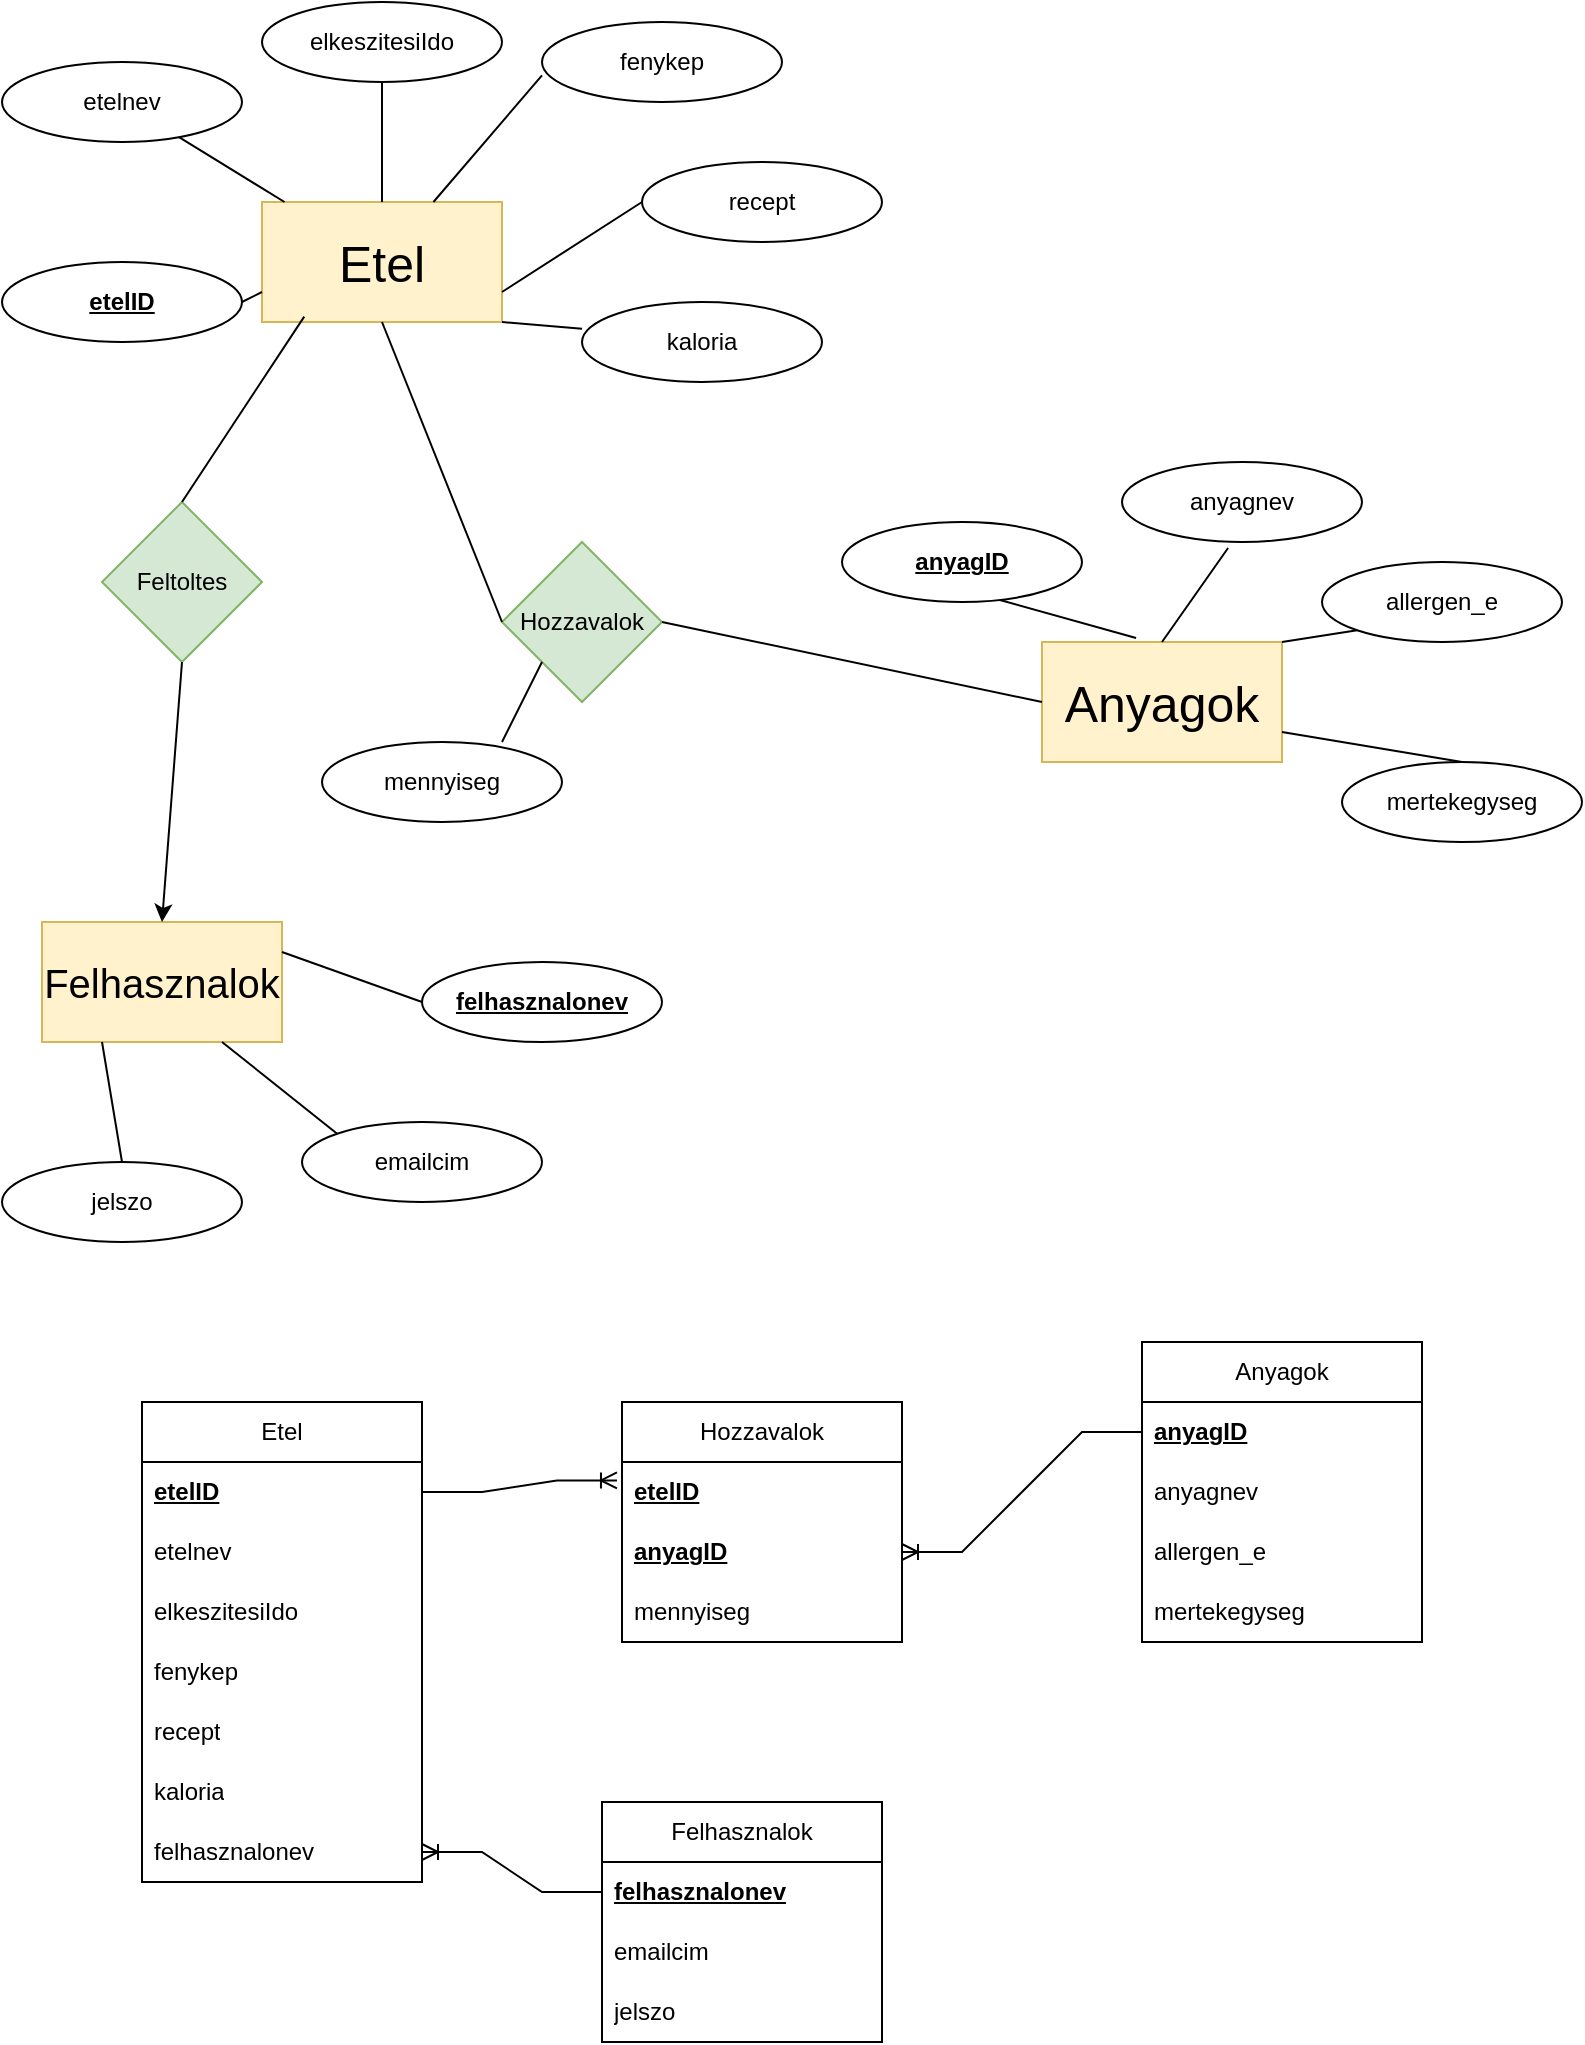 <mxfile version="24.8.6">
  <diagram name="1 oldal" id="INVbZFOv-lFgpWczLwkR">
    <mxGraphModel dx="539" dy="656" grid="1" gridSize="10" guides="1" tooltips="1" connect="1" arrows="1" fold="1" page="1" pageScale="1" pageWidth="827" pageHeight="1169" math="0" shadow="0">
      <root>
        <mxCell id="0" />
        <mxCell id="1" parent="0" />
        <mxCell id="plzkT-dtls7SU4CgEbVk-1" value="&lt;font style=&quot;font-size: 25px;&quot;&gt;Etel&lt;/font&gt;" style="rounded=0;whiteSpace=wrap;html=1;fillColor=#fff2cc;strokeColor=#d6b656;" parent="1" vertex="1">
          <mxGeometry x="140" y="110" width="120" height="60" as="geometry" />
        </mxCell>
        <mxCell id="plzkT-dtls7SU4CgEbVk-5" value="mennyiseg" style="ellipse;whiteSpace=wrap;html=1;" parent="1" vertex="1">
          <mxGeometry x="170" y="380" width="120" height="40" as="geometry" />
        </mxCell>
        <mxCell id="plzkT-dtls7SU4CgEbVk-6" value="kaloria" style="ellipse;whiteSpace=wrap;html=1;" parent="1" vertex="1">
          <mxGeometry x="300" y="160" width="120" height="40" as="geometry" />
        </mxCell>
        <mxCell id="plzkT-dtls7SU4CgEbVk-7" value="recept" style="ellipse;whiteSpace=wrap;html=1;" parent="1" vertex="1">
          <mxGeometry x="330" y="90" width="120" height="40" as="geometry" />
        </mxCell>
        <mxCell id="plzkT-dtls7SU4CgEbVk-8" value="fenykep" style="ellipse;whiteSpace=wrap;html=1;" parent="1" vertex="1">
          <mxGeometry x="280" y="20" width="120" height="40" as="geometry" />
        </mxCell>
        <mxCell id="plzkT-dtls7SU4CgEbVk-9" value="elkeszitesiIdo" style="ellipse;whiteSpace=wrap;html=1;" parent="1" vertex="1">
          <mxGeometry x="140" y="10" width="120" height="40" as="geometry" />
        </mxCell>
        <mxCell id="plzkT-dtls7SU4CgEbVk-10" value="etelnev" style="ellipse;whiteSpace=wrap;html=1;" parent="1" vertex="1">
          <mxGeometry x="10" y="40" width="120" height="40" as="geometry" />
        </mxCell>
        <mxCell id="plzkT-dtls7SU4CgEbVk-11" value="&lt;font size=&quot;1&quot;&gt;&lt;b style=&quot;&quot;&gt;&lt;u style=&quot;font-size: 12px;&quot;&gt;etelID&lt;/u&gt;&lt;/b&gt;&lt;/font&gt;" style="ellipse;whiteSpace=wrap;html=1;" parent="1" vertex="1">
          <mxGeometry x="10" y="140" width="120" height="40" as="geometry" />
        </mxCell>
        <mxCell id="plzkT-dtls7SU4CgEbVk-12" value="&lt;font style=&quot;font-size: 25px;&quot;&gt;Anyagok&lt;/font&gt;" style="rounded=0;whiteSpace=wrap;html=1;fillColor=#fff2cc;strokeColor=#d6b656;" parent="1" vertex="1">
          <mxGeometry x="530" y="330" width="120" height="60" as="geometry" />
        </mxCell>
        <mxCell id="plzkT-dtls7SU4CgEbVk-13" value="" style="endArrow=none;html=1;rounded=0;exitX=1;exitY=0.5;exitDx=0;exitDy=0;entryX=0;entryY=0.75;entryDx=0;entryDy=0;" parent="1" source="plzkT-dtls7SU4CgEbVk-11" target="plzkT-dtls7SU4CgEbVk-1" edge="1">
          <mxGeometry width="50" height="50" relative="1" as="geometry">
            <mxPoint x="290" y="330" as="sourcePoint" />
            <mxPoint x="340" y="280" as="targetPoint" />
          </mxGeometry>
        </mxCell>
        <mxCell id="plzkT-dtls7SU4CgEbVk-14" value="" style="endArrow=none;html=1;rounded=0;" parent="1" source="plzkT-dtls7SU4CgEbVk-10" target="plzkT-dtls7SU4CgEbVk-1" edge="1">
          <mxGeometry width="50" height="50" relative="1" as="geometry">
            <mxPoint x="70" y="210" as="sourcePoint" />
            <mxPoint x="350" y="290" as="targetPoint" />
          </mxGeometry>
        </mxCell>
        <mxCell id="plzkT-dtls7SU4CgEbVk-15" value="" style="endArrow=none;html=1;rounded=0;" parent="1" source="plzkT-dtls7SU4CgEbVk-9" target="plzkT-dtls7SU4CgEbVk-1" edge="1">
          <mxGeometry width="50" height="50" relative="1" as="geometry">
            <mxPoint x="80" y="220" as="sourcePoint" />
            <mxPoint x="360" y="300" as="targetPoint" />
          </mxGeometry>
        </mxCell>
        <mxCell id="plzkT-dtls7SU4CgEbVk-16" value="" style="endArrow=none;html=1;rounded=0;exitX=0;exitY=0.667;exitDx=0;exitDy=0;exitPerimeter=0;" parent="1" source="plzkT-dtls7SU4CgEbVk-8" target="plzkT-dtls7SU4CgEbVk-1" edge="1">
          <mxGeometry width="50" height="50" relative="1" as="geometry">
            <mxPoint x="90" y="230" as="sourcePoint" />
            <mxPoint x="370" y="310" as="targetPoint" />
          </mxGeometry>
        </mxCell>
        <mxCell id="plzkT-dtls7SU4CgEbVk-17" value="" style="endArrow=none;html=1;rounded=0;exitX=1;exitY=0.75;exitDx=0;exitDy=0;entryX=0;entryY=0.5;entryDx=0;entryDy=0;" parent="1" source="plzkT-dtls7SU4CgEbVk-1" target="plzkT-dtls7SU4CgEbVk-7" edge="1">
          <mxGeometry width="50" height="50" relative="1" as="geometry">
            <mxPoint x="100" y="240" as="sourcePoint" />
            <mxPoint x="380" y="320" as="targetPoint" />
          </mxGeometry>
        </mxCell>
        <mxCell id="MEB02n9noNtnMKjh340c-1" value="" style="endArrow=none;html=1;rounded=0;exitX=1;exitY=1;exitDx=0;exitDy=0;entryX=0;entryY=0.333;entryDx=0;entryDy=0;entryPerimeter=0;" edge="1" parent="1" source="plzkT-dtls7SU4CgEbVk-1" target="plzkT-dtls7SU4CgEbVk-6">
          <mxGeometry width="50" height="50" relative="1" as="geometry">
            <mxPoint x="210" y="300" as="sourcePoint" />
            <mxPoint x="260" y="250" as="targetPoint" />
          </mxGeometry>
        </mxCell>
        <mxCell id="MEB02n9noNtnMKjh340c-2" value="mertekegyseg" style="ellipse;whiteSpace=wrap;html=1;" vertex="1" parent="1">
          <mxGeometry x="680" y="390" width="120" height="40" as="geometry" />
        </mxCell>
        <mxCell id="MEB02n9noNtnMKjh340c-3" value="allergen_e" style="ellipse;whiteSpace=wrap;html=1;" vertex="1" parent="1">
          <mxGeometry x="670" y="290" width="120" height="40" as="geometry" />
        </mxCell>
        <mxCell id="MEB02n9noNtnMKjh340c-4" value="anyagnev" style="ellipse;whiteSpace=wrap;html=1;" vertex="1" parent="1">
          <mxGeometry x="570" y="240" width="120" height="40" as="geometry" />
        </mxCell>
        <mxCell id="MEB02n9noNtnMKjh340c-5" value="&lt;b&gt;&lt;u&gt;anyagID&lt;/u&gt;&lt;/b&gt;" style="ellipse;whiteSpace=wrap;html=1;" vertex="1" parent="1">
          <mxGeometry x="430" y="270" width="120" height="40" as="geometry" />
        </mxCell>
        <mxCell id="MEB02n9noNtnMKjh340c-6" value="Hozzavalok" style="rhombus;whiteSpace=wrap;html=1;fillColor=#d5e8d4;strokeColor=#82b366;" vertex="1" parent="1">
          <mxGeometry x="260" y="280" width="80" height="80" as="geometry" />
        </mxCell>
        <mxCell id="MEB02n9noNtnMKjh340c-7" value="" style="endArrow=none;html=1;rounded=0;entryX=0.5;entryY=1;entryDx=0;entryDy=0;exitX=0;exitY=0.5;exitDx=0;exitDy=0;" edge="1" parent="1" source="MEB02n9noNtnMKjh340c-6" target="plzkT-dtls7SU4CgEbVk-1">
          <mxGeometry width="50" height="50" relative="1" as="geometry">
            <mxPoint x="470" y="310" as="sourcePoint" />
            <mxPoint x="520" y="260" as="targetPoint" />
          </mxGeometry>
        </mxCell>
        <mxCell id="MEB02n9noNtnMKjh340c-8" value="" style="endArrow=none;html=1;rounded=0;exitX=1;exitY=0.5;exitDx=0;exitDy=0;entryX=0;entryY=0.5;entryDx=0;entryDy=0;" edge="1" parent="1" source="MEB02n9noNtnMKjh340c-6" target="plzkT-dtls7SU4CgEbVk-12">
          <mxGeometry width="50" height="50" relative="1" as="geometry">
            <mxPoint x="480" y="320" as="sourcePoint" />
            <mxPoint x="530" y="270" as="targetPoint" />
          </mxGeometry>
        </mxCell>
        <mxCell id="MEB02n9noNtnMKjh340c-9" value="" style="endArrow=none;html=1;rounded=0;entryX=0.392;entryY=-0.033;entryDx=0;entryDy=0;entryPerimeter=0;exitX=0.658;exitY=0.975;exitDx=0;exitDy=0;exitPerimeter=0;" edge="1" parent="1" source="MEB02n9noNtnMKjh340c-5" target="plzkT-dtls7SU4CgEbVk-12">
          <mxGeometry width="50" height="50" relative="1" as="geometry">
            <mxPoint x="440" y="320" as="sourcePoint" />
            <mxPoint x="490" y="270" as="targetPoint" />
          </mxGeometry>
        </mxCell>
        <mxCell id="MEB02n9noNtnMKjh340c-10" value="" style="endArrow=none;html=1;rounded=0;entryX=0.442;entryY=1.075;entryDx=0;entryDy=0;entryPerimeter=0;exitX=0.5;exitY=0;exitDx=0;exitDy=0;" edge="1" parent="1" source="plzkT-dtls7SU4CgEbVk-12" target="MEB02n9noNtnMKjh340c-4">
          <mxGeometry width="50" height="50" relative="1" as="geometry">
            <mxPoint x="450" y="330" as="sourcePoint" />
            <mxPoint x="500" y="280" as="targetPoint" />
          </mxGeometry>
        </mxCell>
        <mxCell id="MEB02n9noNtnMKjh340c-11" value="" style="endArrow=none;html=1;rounded=0;entryX=0;entryY=1;entryDx=0;entryDy=0;exitX=1;exitY=0;exitDx=0;exitDy=0;" edge="1" parent="1" source="plzkT-dtls7SU4CgEbVk-12" target="MEB02n9noNtnMKjh340c-3">
          <mxGeometry width="50" height="50" relative="1" as="geometry">
            <mxPoint x="460" y="340" as="sourcePoint" />
            <mxPoint x="510" y="290" as="targetPoint" />
          </mxGeometry>
        </mxCell>
        <mxCell id="MEB02n9noNtnMKjh340c-12" value="" style="endArrow=none;html=1;rounded=0;entryX=0.5;entryY=0;entryDx=0;entryDy=0;exitX=1;exitY=0.75;exitDx=0;exitDy=0;" edge="1" parent="1" source="plzkT-dtls7SU4CgEbVk-12" target="MEB02n9noNtnMKjh340c-2">
          <mxGeometry width="50" height="50" relative="1" as="geometry">
            <mxPoint x="520" y="360" as="sourcePoint" />
            <mxPoint x="570" y="310" as="targetPoint" />
          </mxGeometry>
        </mxCell>
        <mxCell id="MEB02n9noNtnMKjh340c-13" value="" style="endArrow=none;html=1;rounded=0;entryX=0;entryY=1;entryDx=0;entryDy=0;exitX=0.75;exitY=0;exitDx=0;exitDy=0;exitPerimeter=0;" edge="1" parent="1" source="plzkT-dtls7SU4CgEbVk-5" target="MEB02n9noNtnMKjh340c-6">
          <mxGeometry width="50" height="50" relative="1" as="geometry">
            <mxPoint x="530" y="370" as="sourcePoint" />
            <mxPoint x="580" y="320" as="targetPoint" />
          </mxGeometry>
        </mxCell>
        <mxCell id="MEB02n9noNtnMKjh340c-15" value="&lt;font style=&quot;font-size: 20px;&quot;&gt;Felhasznalok&lt;/font&gt;" style="rounded=0;whiteSpace=wrap;html=1;fillColor=#fff2cc;strokeColor=#d6b656;" vertex="1" parent="1">
          <mxGeometry x="30" y="470" width="120" height="60" as="geometry" />
        </mxCell>
        <mxCell id="MEB02n9noNtnMKjh340c-16" value="jelszo" style="ellipse;whiteSpace=wrap;html=1;" vertex="1" parent="1">
          <mxGeometry x="10" y="590" width="120" height="40" as="geometry" />
        </mxCell>
        <mxCell id="MEB02n9noNtnMKjh340c-17" value="emailcim" style="ellipse;whiteSpace=wrap;html=1;" vertex="1" parent="1">
          <mxGeometry x="160" y="570" width="120" height="40" as="geometry" />
        </mxCell>
        <mxCell id="MEB02n9noNtnMKjh340c-18" value="&lt;b&gt;&lt;u&gt;felhasznalonev&lt;/u&gt;&lt;/b&gt;" style="ellipse;whiteSpace=wrap;html=1;" vertex="1" parent="1">
          <mxGeometry x="220" y="490" width="120" height="40" as="geometry" />
        </mxCell>
        <mxCell id="MEB02n9noNtnMKjh340c-20" value="" style="endArrow=none;html=1;rounded=0;exitX=0;exitY=0;exitDx=0;exitDy=0;entryX=0.75;entryY=1;entryDx=0;entryDy=0;" edge="1" parent="1" source="MEB02n9noNtnMKjh340c-17" target="MEB02n9noNtnMKjh340c-15">
          <mxGeometry width="50" height="50" relative="1" as="geometry">
            <mxPoint x="220" y="360" as="sourcePoint" />
            <mxPoint x="130" y="540" as="targetPoint" />
          </mxGeometry>
        </mxCell>
        <mxCell id="MEB02n9noNtnMKjh340c-21" value="" style="endArrow=none;html=1;rounded=0;entryX=0.5;entryY=0;entryDx=0;entryDy=0;exitX=0.25;exitY=1;exitDx=0;exitDy=0;" edge="1" parent="1" source="MEB02n9noNtnMKjh340c-15" target="MEB02n9noNtnMKjh340c-16">
          <mxGeometry width="50" height="50" relative="1" as="geometry">
            <mxPoint x="230" y="370" as="sourcePoint" />
            <mxPoint x="300" y="360" as="targetPoint" />
          </mxGeometry>
        </mxCell>
        <mxCell id="MEB02n9noNtnMKjh340c-22" value="" style="endArrow=none;html=1;rounded=0;entryX=0;entryY=0.5;entryDx=0;entryDy=0;exitX=1;exitY=0.25;exitDx=0;exitDy=0;" edge="1" parent="1" source="MEB02n9noNtnMKjh340c-15" target="MEB02n9noNtnMKjh340c-18">
          <mxGeometry width="50" height="50" relative="1" as="geometry">
            <mxPoint x="240" y="380" as="sourcePoint" />
            <mxPoint x="310" y="370" as="targetPoint" />
          </mxGeometry>
        </mxCell>
        <mxCell id="MEB02n9noNtnMKjh340c-23" value="Feltoltes" style="rhombus;whiteSpace=wrap;html=1;fillColor=#d5e8d4;strokeColor=#82b366;" vertex="1" parent="1">
          <mxGeometry x="60" y="260" width="80" height="80" as="geometry" />
        </mxCell>
        <mxCell id="MEB02n9noNtnMKjh340c-24" value="" style="endArrow=classic;html=1;rounded=0;exitX=0.5;exitY=1;exitDx=0;exitDy=0;entryX=0.5;entryY=0;entryDx=0;entryDy=0;" edge="1" parent="1" source="MEB02n9noNtnMKjh340c-23" target="MEB02n9noNtnMKjh340c-15">
          <mxGeometry width="50" height="50" relative="1" as="geometry">
            <mxPoint x="390" y="490" as="sourcePoint" />
            <mxPoint x="440" y="440" as="targetPoint" />
          </mxGeometry>
        </mxCell>
        <mxCell id="MEB02n9noNtnMKjh340c-25" value="" style="endArrow=none;html=1;rounded=0;entryX=0.176;entryY=0.955;entryDx=0;entryDy=0;exitX=0.75;exitY=0;exitDx=0;exitDy=0;exitPerimeter=0;entryPerimeter=0;" edge="1" parent="1" target="plzkT-dtls7SU4CgEbVk-1">
          <mxGeometry width="50" height="50" relative="1" as="geometry">
            <mxPoint x="100" y="260" as="sourcePoint" />
            <mxPoint x="120" y="220" as="targetPoint" />
          </mxGeometry>
        </mxCell>
        <mxCell id="MEB02n9noNtnMKjh340c-26" value="Felhasznalok" style="swimlane;fontStyle=0;childLayout=stackLayout;horizontal=1;startSize=30;horizontalStack=0;resizeParent=1;resizeParentMax=0;resizeLast=0;collapsible=1;marginBottom=0;whiteSpace=wrap;html=1;" vertex="1" parent="1">
          <mxGeometry x="310" y="910" width="140" height="120" as="geometry" />
        </mxCell>
        <mxCell id="MEB02n9noNtnMKjh340c-27" value="&lt;b&gt;&lt;u&gt;felhasznalonev&lt;/u&gt;&lt;/b&gt;" style="text;strokeColor=none;fillColor=none;align=left;verticalAlign=middle;spacingLeft=4;spacingRight=4;overflow=hidden;points=[[0,0.5],[1,0.5]];portConstraint=eastwest;rotatable=0;whiteSpace=wrap;html=1;" vertex="1" parent="MEB02n9noNtnMKjh340c-26">
          <mxGeometry y="30" width="140" height="30" as="geometry" />
        </mxCell>
        <mxCell id="MEB02n9noNtnMKjh340c-28" value="emailcim" style="text;strokeColor=none;fillColor=none;align=left;verticalAlign=middle;spacingLeft=4;spacingRight=4;overflow=hidden;points=[[0,0.5],[1,0.5]];portConstraint=eastwest;rotatable=0;whiteSpace=wrap;html=1;" vertex="1" parent="MEB02n9noNtnMKjh340c-26">
          <mxGeometry y="60" width="140" height="30" as="geometry" />
        </mxCell>
        <mxCell id="MEB02n9noNtnMKjh340c-29" value="jelszo" style="text;strokeColor=none;fillColor=none;align=left;verticalAlign=middle;spacingLeft=4;spacingRight=4;overflow=hidden;points=[[0,0.5],[1,0.5]];portConstraint=eastwest;rotatable=0;whiteSpace=wrap;html=1;" vertex="1" parent="MEB02n9noNtnMKjh340c-26">
          <mxGeometry y="90" width="140" height="30" as="geometry" />
        </mxCell>
        <mxCell id="MEB02n9noNtnMKjh340c-30" value="Anyagok" style="swimlane;fontStyle=0;childLayout=stackLayout;horizontal=1;startSize=30;horizontalStack=0;resizeParent=1;resizeParentMax=0;resizeLast=0;collapsible=1;marginBottom=0;whiteSpace=wrap;html=1;" vertex="1" parent="1">
          <mxGeometry x="580" y="680" width="140" height="150" as="geometry" />
        </mxCell>
        <mxCell id="MEB02n9noNtnMKjh340c-31" value="&lt;b&gt;&lt;u&gt;anyagID&lt;/u&gt;&lt;/b&gt;" style="text;strokeColor=none;fillColor=none;align=left;verticalAlign=middle;spacingLeft=4;spacingRight=4;overflow=hidden;points=[[0,0.5],[1,0.5]];portConstraint=eastwest;rotatable=0;whiteSpace=wrap;html=1;" vertex="1" parent="MEB02n9noNtnMKjh340c-30">
          <mxGeometry y="30" width="140" height="30" as="geometry" />
        </mxCell>
        <mxCell id="MEB02n9noNtnMKjh340c-32" value="anyagnev" style="text;strokeColor=none;fillColor=none;align=left;verticalAlign=middle;spacingLeft=4;spacingRight=4;overflow=hidden;points=[[0,0.5],[1,0.5]];portConstraint=eastwest;rotatable=0;whiteSpace=wrap;html=1;" vertex="1" parent="MEB02n9noNtnMKjh340c-30">
          <mxGeometry y="60" width="140" height="30" as="geometry" />
        </mxCell>
        <mxCell id="MEB02n9noNtnMKjh340c-33" value="allergen_e" style="text;strokeColor=none;fillColor=none;align=left;verticalAlign=middle;spacingLeft=4;spacingRight=4;overflow=hidden;points=[[0,0.5],[1,0.5]];portConstraint=eastwest;rotatable=0;whiteSpace=wrap;html=1;" vertex="1" parent="MEB02n9noNtnMKjh340c-30">
          <mxGeometry y="90" width="140" height="30" as="geometry" />
        </mxCell>
        <mxCell id="MEB02n9noNtnMKjh340c-45" value="mertekegyseg" style="text;strokeColor=none;fillColor=none;align=left;verticalAlign=middle;spacingLeft=4;spacingRight=4;overflow=hidden;points=[[0,0.5],[1,0.5]];portConstraint=eastwest;rotatable=0;whiteSpace=wrap;html=1;" vertex="1" parent="MEB02n9noNtnMKjh340c-30">
          <mxGeometry y="120" width="140" height="30" as="geometry" />
        </mxCell>
        <mxCell id="MEB02n9noNtnMKjh340c-34" value="Hozzavalok" style="swimlane;fontStyle=0;childLayout=stackLayout;horizontal=1;startSize=30;horizontalStack=0;resizeParent=1;resizeParentMax=0;resizeLast=0;collapsible=1;marginBottom=0;whiteSpace=wrap;html=1;" vertex="1" parent="1">
          <mxGeometry x="320" y="710" width="140" height="120" as="geometry" />
        </mxCell>
        <mxCell id="MEB02n9noNtnMKjh340c-46" value="&lt;b&gt;&lt;u&gt;etelID&lt;/u&gt;&lt;/b&gt;" style="text;strokeColor=none;fillColor=none;align=left;verticalAlign=middle;spacingLeft=4;spacingRight=4;overflow=hidden;points=[[0,0.5],[1,0.5]];portConstraint=eastwest;rotatable=0;whiteSpace=wrap;html=1;" vertex="1" parent="MEB02n9noNtnMKjh340c-34">
          <mxGeometry y="30" width="140" height="30" as="geometry" />
        </mxCell>
        <mxCell id="MEB02n9noNtnMKjh340c-47" value="&lt;b&gt;&lt;u&gt;anyagID&lt;/u&gt;&lt;/b&gt;" style="text;strokeColor=none;fillColor=none;align=left;verticalAlign=middle;spacingLeft=4;spacingRight=4;overflow=hidden;points=[[0,0.5],[1,0.5]];portConstraint=eastwest;rotatable=0;whiteSpace=wrap;html=1;" vertex="1" parent="MEB02n9noNtnMKjh340c-34">
          <mxGeometry y="60" width="140" height="30" as="geometry" />
        </mxCell>
        <mxCell id="MEB02n9noNtnMKjh340c-35" value="mennyiseg" style="text;strokeColor=none;fillColor=none;align=left;verticalAlign=middle;spacingLeft=4;spacingRight=4;overflow=hidden;points=[[0,0.5],[1,0.5]];portConstraint=eastwest;rotatable=0;whiteSpace=wrap;html=1;" vertex="1" parent="MEB02n9noNtnMKjh340c-34">
          <mxGeometry y="90" width="140" height="30" as="geometry" />
        </mxCell>
        <mxCell id="MEB02n9noNtnMKjh340c-38" value="Etel" style="swimlane;fontStyle=0;childLayout=stackLayout;horizontal=1;startSize=30;horizontalStack=0;resizeParent=1;resizeParentMax=0;resizeLast=0;collapsible=1;marginBottom=0;whiteSpace=wrap;html=1;" vertex="1" parent="1">
          <mxGeometry x="80" y="710" width="140" height="240" as="geometry" />
        </mxCell>
        <mxCell id="MEB02n9noNtnMKjh340c-39" value="&lt;b&gt;&lt;u&gt;etelID&lt;/u&gt;&lt;/b&gt;" style="text;strokeColor=none;fillColor=none;align=left;verticalAlign=middle;spacingLeft=4;spacingRight=4;overflow=hidden;points=[[0,0.5],[1,0.5]];portConstraint=eastwest;rotatable=0;whiteSpace=wrap;html=1;" vertex="1" parent="MEB02n9noNtnMKjh340c-38">
          <mxGeometry y="30" width="140" height="30" as="geometry" />
        </mxCell>
        <mxCell id="MEB02n9noNtnMKjh340c-40" value="etelnev" style="text;strokeColor=none;fillColor=none;align=left;verticalAlign=middle;spacingLeft=4;spacingRight=4;overflow=hidden;points=[[0,0.5],[1,0.5]];portConstraint=eastwest;rotatable=0;whiteSpace=wrap;html=1;" vertex="1" parent="MEB02n9noNtnMKjh340c-38">
          <mxGeometry y="60" width="140" height="30" as="geometry" />
        </mxCell>
        <mxCell id="MEB02n9noNtnMKjh340c-41" value="elkeszitesiIdo" style="text;strokeColor=none;fillColor=none;align=left;verticalAlign=middle;spacingLeft=4;spacingRight=4;overflow=hidden;points=[[0,0.5],[1,0.5]];portConstraint=eastwest;rotatable=0;whiteSpace=wrap;html=1;" vertex="1" parent="MEB02n9noNtnMKjh340c-38">
          <mxGeometry y="90" width="140" height="30" as="geometry" />
        </mxCell>
        <mxCell id="MEB02n9noNtnMKjh340c-42" value="fenykep" style="text;strokeColor=none;fillColor=none;align=left;verticalAlign=middle;spacingLeft=4;spacingRight=4;overflow=hidden;points=[[0,0.5],[1,0.5]];portConstraint=eastwest;rotatable=0;whiteSpace=wrap;html=1;" vertex="1" parent="MEB02n9noNtnMKjh340c-38">
          <mxGeometry y="120" width="140" height="30" as="geometry" />
        </mxCell>
        <mxCell id="MEB02n9noNtnMKjh340c-43" value="recept" style="text;strokeColor=none;fillColor=none;align=left;verticalAlign=middle;spacingLeft=4;spacingRight=4;overflow=hidden;points=[[0,0.5],[1,0.5]];portConstraint=eastwest;rotatable=0;whiteSpace=wrap;html=1;" vertex="1" parent="MEB02n9noNtnMKjh340c-38">
          <mxGeometry y="150" width="140" height="30" as="geometry" />
        </mxCell>
        <mxCell id="MEB02n9noNtnMKjh340c-44" value="kaloria" style="text;strokeColor=none;fillColor=none;align=left;verticalAlign=middle;spacingLeft=4;spacingRight=4;overflow=hidden;points=[[0,0.5],[1,0.5]];portConstraint=eastwest;rotatable=0;whiteSpace=wrap;html=1;" vertex="1" parent="MEB02n9noNtnMKjh340c-38">
          <mxGeometry y="180" width="140" height="30" as="geometry" />
        </mxCell>
        <mxCell id="MEB02n9noNtnMKjh340c-48" value="felhasznalonev" style="text;strokeColor=none;fillColor=none;align=left;verticalAlign=middle;spacingLeft=4;spacingRight=4;overflow=hidden;points=[[0,0.5],[1,0.5]];portConstraint=eastwest;rotatable=0;whiteSpace=wrap;html=1;" vertex="1" parent="MEB02n9noNtnMKjh340c-38">
          <mxGeometry y="210" width="140" height="30" as="geometry" />
        </mxCell>
        <mxCell id="MEB02n9noNtnMKjh340c-49" value="" style="edgeStyle=entityRelationEdgeStyle;fontSize=12;html=1;endArrow=ERoneToMany;rounded=0;entryX=1;entryY=0.5;entryDx=0;entryDy=0;exitX=0;exitY=0.5;exitDx=0;exitDy=0;" edge="1" parent="1" source="MEB02n9noNtnMKjh340c-27" target="MEB02n9noNtnMKjh340c-48">
          <mxGeometry width="100" height="100" relative="1" as="geometry">
            <mxPoint x="320" y="950" as="sourcePoint" />
            <mxPoint x="420" y="850" as="targetPoint" />
          </mxGeometry>
        </mxCell>
        <mxCell id="MEB02n9noNtnMKjh340c-50" value="" style="edgeStyle=entityRelationEdgeStyle;fontSize=12;html=1;endArrow=ERoneToMany;rounded=0;entryX=1;entryY=0.5;entryDx=0;entryDy=0;" edge="1" parent="1" source="MEB02n9noNtnMKjh340c-31" target="MEB02n9noNtnMKjh340c-47">
          <mxGeometry width="100" height="100" relative="1" as="geometry">
            <mxPoint x="560" y="860" as="sourcePoint" />
            <mxPoint x="470" y="840" as="targetPoint" />
          </mxGeometry>
        </mxCell>
        <mxCell id="MEB02n9noNtnMKjh340c-51" value="" style="edgeStyle=entityRelationEdgeStyle;fontSize=12;html=1;endArrow=ERoneToMany;rounded=0;entryX=-0.018;entryY=0.307;entryDx=0;entryDy=0;exitX=1;exitY=0.5;exitDx=0;exitDy=0;entryPerimeter=0;" edge="1" parent="1" source="MEB02n9noNtnMKjh340c-39" target="MEB02n9noNtnMKjh340c-46">
          <mxGeometry width="100" height="100" relative="1" as="geometry">
            <mxPoint x="330" y="975" as="sourcePoint" />
            <mxPoint x="240" y="955" as="targetPoint" />
          </mxGeometry>
        </mxCell>
      </root>
    </mxGraphModel>
  </diagram>
</mxfile>
